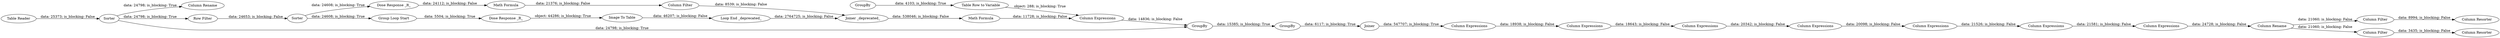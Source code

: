 digraph {
	"-2494576423069954886_372" [label="Joiner _deprecated_"]
	"-2494576423069954886_370" [label="Dose Response _R_"]
	"4669216476278441401_379" [label="Column Expressions"]
	"4669216476278441401_384" [label="Column Rename"]
	"4669216476278441401_375" [label=GroupBy]
	"4669216476278441401_398" [label="Column Expressions"]
	"4669216476278441401_380" [label="Column Expressions"]
	"-2494576423069954886_381" [label="Math Formula"]
	"4669216476278441401_382" [label="Column Expressions"]
	"-2494576423069954886_368" [label="Math Formula"]
	"-2494576423069954886_410" [label="Column Filter"]
	"-2494576423069954886_374" [label="Loop End _deprecated_"]
	"-5738541623719204086_383" [label="Column Filter"]
	"-5738541623719204086_385" [label="Column Resorter"]
	"4669216476278441401_399" [label="Column Expressions"]
	"-2494576423069954886_367" [label="Dose Response _R_"]
	"-2494576423069954886_407" [label=GroupBy]
	"-5738541623719204086_391" [label="Column Rename"]
	"-2494576423069954886_373" [label="Group Loop Start"]
	"4669216476278441401_378" [label=Joiner]
	"-2494576423069954886_409" [label="Table Row to Variable"]
	"-5738541623719204086_390" [label="Column Filter"]
	"-5738541623719204086_388" [label="Column Resorter"]
	"4669216476278441401_377" [label="Column Expressions"]
	"-2494576423069954886_366" [label="Row Filter"]
	"-2494576423069954886_371" [label=Sorter]
	"4669216476278441401_404" [label=GroupBy]
	"-2494576423069954886_369" [label="Image To Table"]
	"4669216476278441401_386" [label="Column Expressions"]
	"-5738541623719204086_414" [label="Table Reader"]
	"-5738541623719204086_365" [label=Sorter]
	"-2494576423069954886_376" [label="Column Expressions"]
	"4669216476278441401_375" -> "4669216476278441401_378" [label="data: 6117; is_blocking: True"]
	"4669216476278441401_377" -> "4669216476278441401_379" [label="data: 18938; is_blocking: False"]
	"-2494576423069954886_369" -> "-2494576423069954886_374" [label="data: 46207; is_blocking: False"]
	"4669216476278441401_378" -> "4669216476278441401_377" [label="data: 547707; is_blocking: True"]
	"-2494576423069954886_374" -> "-2494576423069954886_372" [label="data: 2764725; is_blocking: False"]
	"-2494576423069954886_372" -> "-2494576423069954886_381" [label="data: 538046; is_blocking: False"]
	"4669216476278441401_404" -> "4669216476278441401_375" [label="data: 15385; is_blocking: True"]
	"-2494576423069954886_407" -> "-2494576423069954886_409" [label="data: 4103; is_blocking: True"]
	"-2494576423069954886_366" -> "-2494576423069954886_371" [label="data: 24653; is_blocking: False"]
	"-2494576423069954886_371" -> "-2494576423069954886_370" [label="data: 24608; is_blocking: True"]
	"-2494576423069954886_410" -> "-2494576423069954886_372" [label="data: 8539; is_blocking: False"]
	"-2494576423069954886_409" -> "-2494576423069954886_376" [label="object: 288; is_blocking: True"]
	"4669216476278441401_379" -> "4669216476278441401_398" [label="data: 18643; is_blocking: False"]
	"4669216476278441401_399" -> "4669216476278441401_386" [label="data: 20098; is_blocking: False"]
	"-5738541623719204086_365" -> "4669216476278441401_404" [label="data: 24798; is_blocking: True"]
	"-2494576423069954886_373" -> "-2494576423069954886_367" [label="data: 5504; is_blocking: True"]
	"-5738541623719204086_365" -> "-5738541623719204086_391" [label="data: 24798; is_blocking: True"]
	"-2494576423069954886_381" -> "-2494576423069954886_376" [label="data: 11728; is_blocking: False"]
	"4669216476278441401_382" -> "4669216476278441401_384" [label="data: 24728; is_blocking: False"]
	"-2494576423069954886_376" -> "4669216476278441401_404" [label="data: 14836; is_blocking: False"]
	"-2494576423069954886_367" -> "-2494576423069954886_369" [label="object: 44286; is_blocking: True"]
	"-2494576423069954886_370" -> "-2494576423069954886_368" [label="data: 24112; is_blocking: False"]
	"4669216476278441401_398" -> "4669216476278441401_399" [label="data: 20342; is_blocking: False"]
	"-2494576423069954886_368" -> "-2494576423069954886_410" [label="data: 21376; is_blocking: False"]
	"4669216476278441401_384" -> "-5738541623719204086_383" [label="data: 21060; is_blocking: False"]
	"-5738541623719204086_390" -> "-5738541623719204086_388" [label="data: 3435; is_blocking: False"]
	"-5738541623719204086_414" -> "-5738541623719204086_365" [label="data: 25373; is_blocking: False"]
	"-5738541623719204086_365" -> "-2494576423069954886_366" [label="data: 24798; is_blocking: True"]
	"4669216476278441401_386" -> "4669216476278441401_380" [label="data: 21526; is_blocking: False"]
	"-5738541623719204086_383" -> "-5738541623719204086_385" [label="data: 8994; is_blocking: False"]
	"-2494576423069954886_371" -> "-2494576423069954886_373" [label="data: 24608; is_blocking: True"]
	"4669216476278441401_380" -> "4669216476278441401_382" [label="data: 21581; is_blocking: False"]
	"4669216476278441401_384" -> "-5738541623719204086_390" [label="data: 21060; is_blocking: False"]
	rankdir=LR
}
